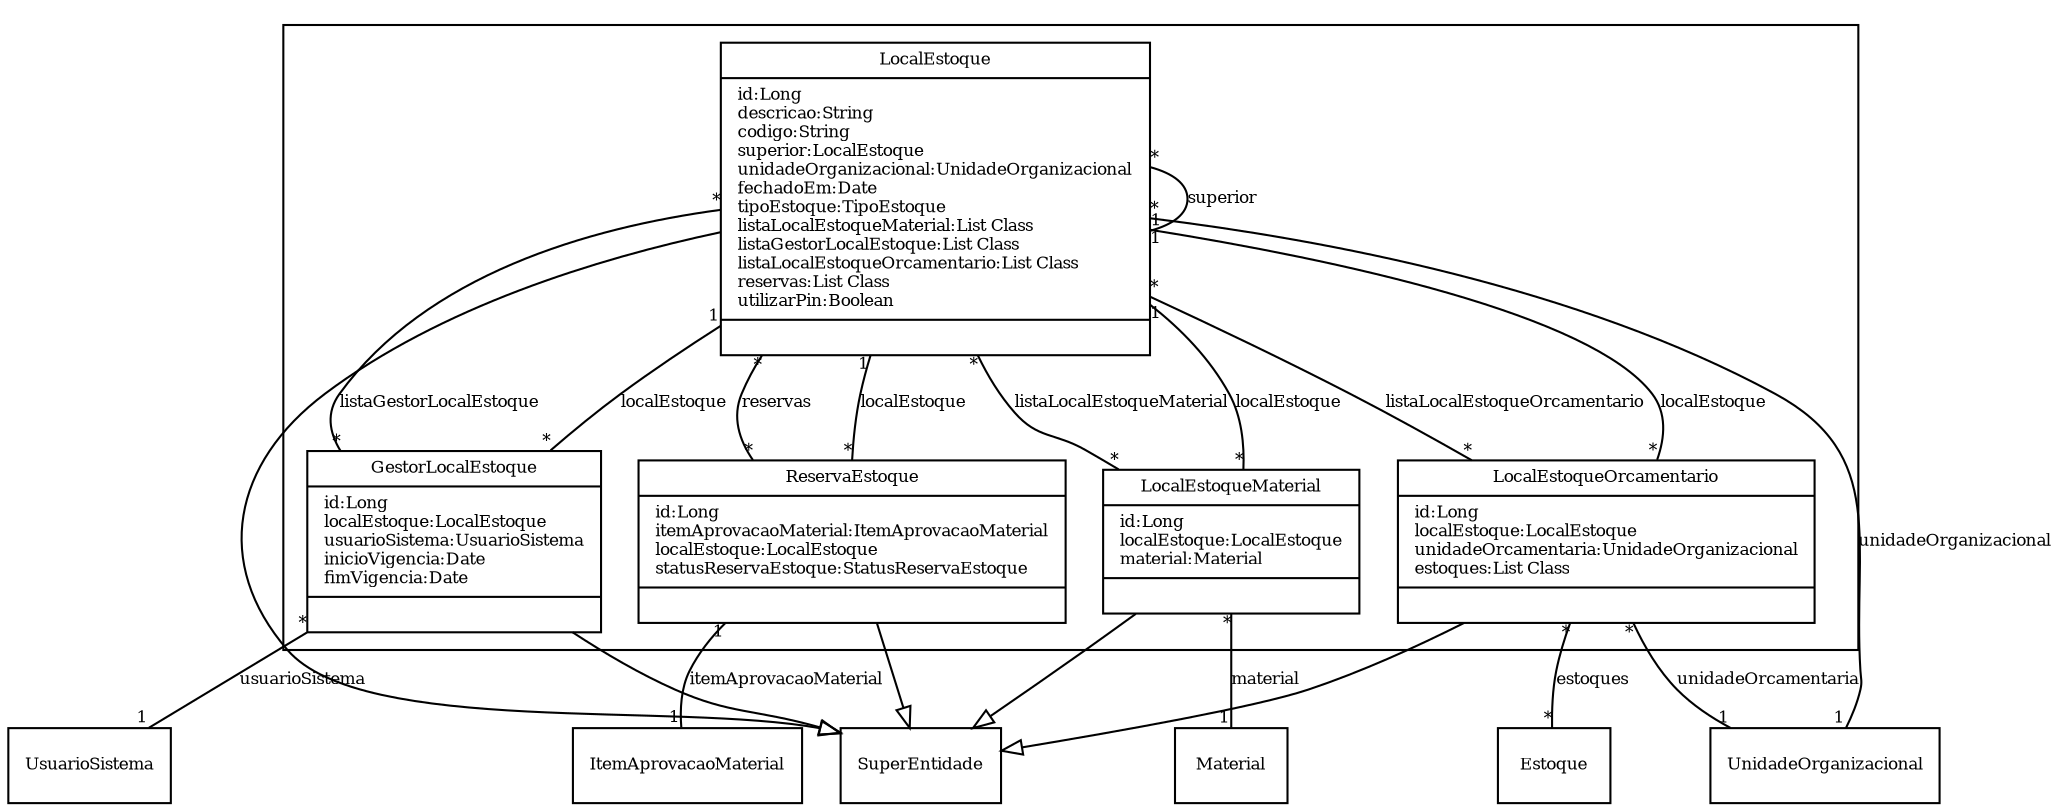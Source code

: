 digraph G{
fontname = "Times-Roman"
fontsize = 8

node [
        fontname = "Times-Roman"
        fontsize = 8
        shape = "record"
]

edge [
        fontname = "Times-Roman"
        fontsize = 8
]

subgraph clusterCONSULTA_LOCAL_DE_ESTOQUE
{
LocalEstoque [label = "{LocalEstoque|id:Long\ldescricao:String\lcodigo:String\lsuperior:LocalEstoque\lunidadeOrganizacional:UnidadeOrganizacional\lfechadoEm:Date\ltipoEstoque:TipoEstoque\llistaLocalEstoqueMaterial:List Class\llistaGestorLocalEstoque:List Class\llistaLocalEstoqueOrcamentario:List Class\lreservas:List Class\lutilizarPin:Boolean\l|\l}"]
LocalEstoqueMaterial [label = "{LocalEstoqueMaterial|id:Long\llocalEstoque:LocalEstoque\lmaterial:Material\l|\l}"]
GestorLocalEstoque [label = "{GestorLocalEstoque|id:Long\llocalEstoque:LocalEstoque\lusuarioSistema:UsuarioSistema\linicioVigencia:Date\lfimVigencia:Date\l|\l}"]
LocalEstoqueOrcamentario [label = "{LocalEstoqueOrcamentario|id:Long\llocalEstoque:LocalEstoque\lunidadeOrcamentaria:UnidadeOrganizacional\lestoques:List Class\l|\l}"]
ReservaEstoque [label = "{ReservaEstoque|id:Long\litemAprovacaoMaterial:ItemAprovacaoMaterial\llocalEstoque:LocalEstoque\lstatusReservaEstoque:StatusReservaEstoque\l|\l}"]
}
edge [arrowhead = "none" headlabel = "1" taillabel = "*"] LocalEstoque -> LocalEstoque [label = "superior"]
edge [arrowhead = "none" headlabel = "1" taillabel = "*"] LocalEstoque -> UnidadeOrganizacional [label = "unidadeOrganizacional"]
edge [arrowhead = "none" headlabel = "*" taillabel = "*"] LocalEstoque -> LocalEstoqueMaterial [label = "listaLocalEstoqueMaterial"]
edge [arrowhead = "none" headlabel = "*" taillabel = "*"] LocalEstoque -> GestorLocalEstoque [label = "listaGestorLocalEstoque"]
edge [arrowhead = "none" headlabel = "*" taillabel = "*"] LocalEstoque -> LocalEstoqueOrcamentario [label = "listaLocalEstoqueOrcamentario"]
edge [arrowhead = "none" headlabel = "*" taillabel = "*"] LocalEstoque -> ReservaEstoque [label = "reservas"]
edge [ arrowhead = "empty" headlabel = "" taillabel = ""] LocalEstoque -> SuperEntidade
edge [arrowhead = "none" headlabel = "1" taillabel = "*"] LocalEstoqueMaterial -> LocalEstoque [label = "localEstoque"]
edge [arrowhead = "none" headlabel = "1" taillabel = "*"] LocalEstoqueMaterial -> Material [label = "material"]
edge [ arrowhead = "empty" headlabel = "" taillabel = ""] LocalEstoqueMaterial -> SuperEntidade
edge [arrowhead = "none" headlabel = "1" taillabel = "*"] GestorLocalEstoque -> LocalEstoque [label = "localEstoque"]
edge [arrowhead = "none" headlabel = "1" taillabel = "*"] GestorLocalEstoque -> UsuarioSistema [label = "usuarioSistema"]
edge [ arrowhead = "empty" headlabel = "" taillabel = ""] GestorLocalEstoque -> SuperEntidade
edge [arrowhead = "none" headlabel = "1" taillabel = "*"] LocalEstoqueOrcamentario -> LocalEstoque [label = "localEstoque"]
edge [arrowhead = "none" headlabel = "1" taillabel = "*"] LocalEstoqueOrcamentario -> UnidadeOrganizacional [label = "unidadeOrcamentaria"]
edge [arrowhead = "none" headlabel = "*" taillabel = "*"] LocalEstoqueOrcamentario -> Estoque [label = "estoques"]
edge [ arrowhead = "empty" headlabel = "" taillabel = ""] LocalEstoqueOrcamentario -> SuperEntidade
edge [arrowhead = "none" headlabel = "1" taillabel = "1"] ReservaEstoque -> ItemAprovacaoMaterial [label = "itemAprovacaoMaterial"]
edge [arrowhead = "none" headlabel = "1" taillabel = "*"] ReservaEstoque -> LocalEstoque [label = "localEstoque"]
edge [ arrowhead = "empty" headlabel = "" taillabel = ""] ReservaEstoque -> SuperEntidade
}
